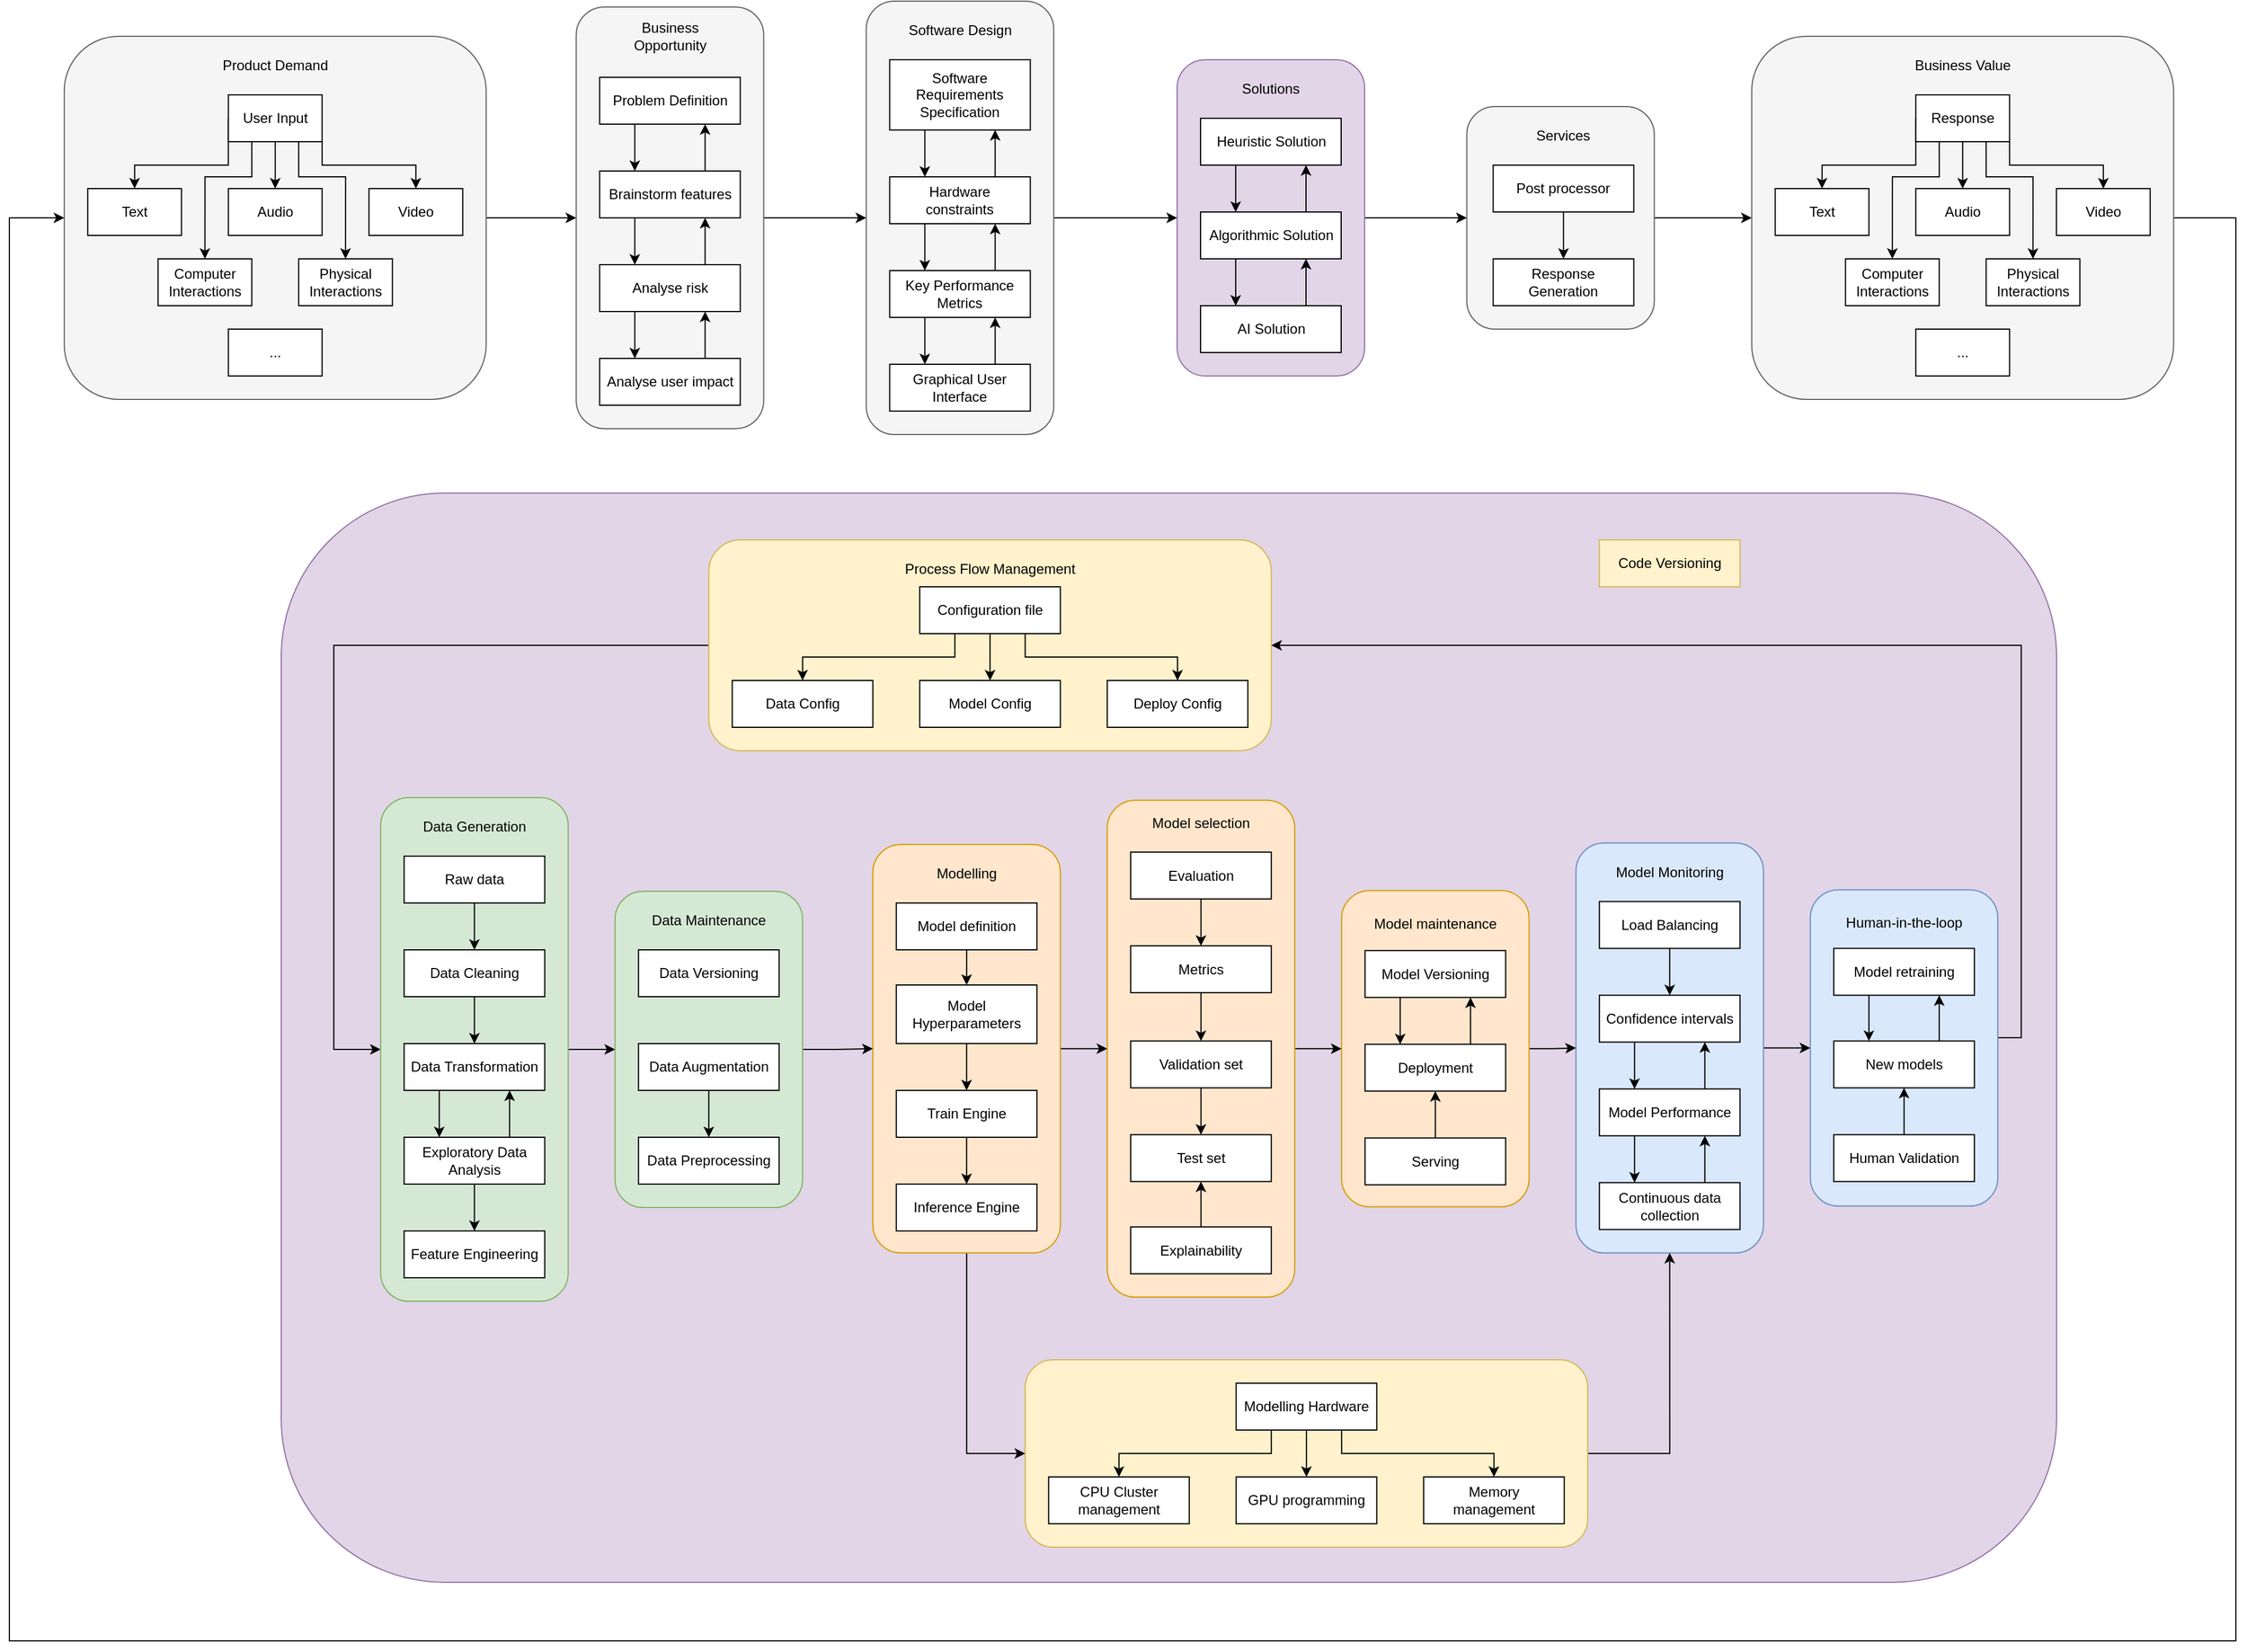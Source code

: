 <mxfile version="21.6.9" type="device">
  <diagram name="Page-1" id="y3u43kzO-Fb6fuKs01tN">
    <mxGraphModel dx="5170" dy="2550" grid="1" gridSize="10" guides="1" tooltips="1" connect="1" arrows="1" fold="1" page="1" pageScale="1" pageWidth="2339" pageHeight="3300" math="0" shadow="0">
      <root>
        <mxCell id="0" />
        <mxCell id="1" parent="0" />
        <mxCell id="YbW9ss1DQaH2BDNnPhTK-124" value="" style="rounded=1;whiteSpace=wrap;html=1;fillColor=#e1d5e7;strokeColor=#9673a6;" vertex="1" parent="1">
          <mxGeometry x="412" y="640" width="1515" height="930" as="geometry" />
        </mxCell>
        <mxCell id="YbW9ss1DQaH2BDNnPhTK-143" style="edgeStyle=orthogonalEdgeStyle;rounded=0;orthogonalLoop=1;jettySize=auto;html=1;" edge="1" parent="1" source="YbW9ss1DQaH2BDNnPhTK-119" target="YbW9ss1DQaH2BDNnPhTK-125">
          <mxGeometry relative="1" as="geometry" />
        </mxCell>
        <mxCell id="YbW9ss1DQaH2BDNnPhTK-119" value="" style="rounded=1;whiteSpace=wrap;html=1;fillColor=#f5f5f5;fontColor=#333333;strokeColor=#666666;" vertex="1" parent="1">
          <mxGeometry x="1423.72" y="310" width="160" height="190" as="geometry" />
        </mxCell>
        <mxCell id="YbW9ss1DQaH2BDNnPhTK-120" value="Services" style="text;html=1;strokeColor=none;fillColor=none;align=center;verticalAlign=middle;whiteSpace=wrap;rounded=0;" vertex="1" parent="1">
          <mxGeometry x="1447.47" y="320" width="117.5" height="30" as="geometry" />
        </mxCell>
        <mxCell id="YbW9ss1DQaH2BDNnPhTK-142" style="edgeStyle=orthogonalEdgeStyle;rounded=0;orthogonalLoop=1;jettySize=auto;html=1;" edge="1" parent="1" source="YbW9ss1DQaH2BDNnPhTK-111" target="YbW9ss1DQaH2BDNnPhTK-119">
          <mxGeometry relative="1" as="geometry" />
        </mxCell>
        <mxCell id="YbW9ss1DQaH2BDNnPhTK-111" value="" style="rounded=1;whiteSpace=wrap;html=1;fillColor=#e1d5e7;strokeColor=#9673a6;" vertex="1" parent="1">
          <mxGeometry x="1176.5" y="270" width="160" height="270" as="geometry" />
        </mxCell>
        <mxCell id="YbW9ss1DQaH2BDNnPhTK-141" style="edgeStyle=orthogonalEdgeStyle;rounded=0;orthogonalLoop=1;jettySize=auto;html=1;entryX=0;entryY=0.5;entryDx=0;entryDy=0;" edge="1" parent="1" source="YbW9ss1DQaH2BDNnPhTK-109" target="YbW9ss1DQaH2BDNnPhTK-111">
          <mxGeometry relative="1" as="geometry" />
        </mxCell>
        <mxCell id="YbW9ss1DQaH2BDNnPhTK-109" value="" style="rounded=1;whiteSpace=wrap;html=1;fillColor=#f5f5f5;fontColor=#333333;strokeColor=#666666;" vertex="1" parent="1">
          <mxGeometry x="911.22" y="220" width="160" height="370" as="geometry" />
        </mxCell>
        <mxCell id="YbW9ss1DQaH2BDNnPhTK-110" value="Software Design" style="text;html=1;strokeColor=none;fillColor=none;align=center;verticalAlign=middle;whiteSpace=wrap;rounded=0;" vertex="1" parent="1">
          <mxGeometry x="903.72" y="230" width="175" height="30" as="geometry" />
        </mxCell>
        <mxCell id="YbW9ss1DQaH2BDNnPhTK-140" style="edgeStyle=orthogonalEdgeStyle;rounded=0;orthogonalLoop=1;jettySize=auto;html=1;entryX=0;entryY=0.5;entryDx=0;entryDy=0;" edge="1" parent="1" source="YbW9ss1DQaH2BDNnPhTK-102" target="YbW9ss1DQaH2BDNnPhTK-109">
          <mxGeometry relative="1" as="geometry" />
        </mxCell>
        <mxCell id="YbW9ss1DQaH2BDNnPhTK-102" value="" style="rounded=1;whiteSpace=wrap;html=1;fillColor=#f5f5f5;fontColor=#333333;strokeColor=#666666;" vertex="1" parent="1">
          <mxGeometry x="663.72" y="225" width="160" height="360" as="geometry" />
        </mxCell>
        <mxCell id="YbW9ss1DQaH2BDNnPhTK-139" style="edgeStyle=orthogonalEdgeStyle;rounded=0;orthogonalLoop=1;jettySize=auto;html=1;entryX=0;entryY=0.5;entryDx=0;entryDy=0;" edge="1" parent="1" source="YbW9ss1DQaH2BDNnPhTK-98" target="YbW9ss1DQaH2BDNnPhTK-102">
          <mxGeometry relative="1" as="geometry" />
        </mxCell>
        <mxCell id="YbW9ss1DQaH2BDNnPhTK-98" value="" style="rounded=1;whiteSpace=wrap;html=1;fillColor=#f5f5f5;strokeColor=#666666;fontColor=#333333;" vertex="1" parent="1">
          <mxGeometry x="226.86" y="250" width="360" height="310" as="geometry" />
        </mxCell>
        <mxCell id="YbW9ss1DQaH2BDNnPhTK-68" style="edgeStyle=orthogonalEdgeStyle;rounded=0;orthogonalLoop=1;jettySize=auto;html=1;entryX=1;entryY=0.5;entryDx=0;entryDy=0;" edge="1" parent="1" source="YbW9ss1DQaH2BDNnPhTK-59" target="YbW9ss1DQaH2BDNnPhTK-45">
          <mxGeometry relative="1" as="geometry">
            <Array as="points">
              <mxPoint x="1896.86" y="1105" />
              <mxPoint x="1896.86" y="770" />
            </Array>
          </mxGeometry>
        </mxCell>
        <mxCell id="YbW9ss1DQaH2BDNnPhTK-59" value="" style="rounded=1;whiteSpace=wrap;html=1;fillColor=#dae8fc;strokeColor=#6c8ebf;" vertex="1" parent="1">
          <mxGeometry x="1716.86" y="978.75" width="160" height="270" as="geometry" />
        </mxCell>
        <mxCell id="YbW9ss1DQaH2BDNnPhTK-62" style="edgeStyle=orthogonalEdgeStyle;rounded=0;orthogonalLoop=1;jettySize=auto;html=1;" edge="1" parent="1" source="YbW9ss1DQaH2BDNnPhTK-54" target="YbW9ss1DQaH2BDNnPhTK-59">
          <mxGeometry relative="1" as="geometry" />
        </mxCell>
        <mxCell id="YbW9ss1DQaH2BDNnPhTK-54" value="" style="rounded=1;whiteSpace=wrap;html=1;fillColor=#dae8fc;strokeColor=#6c8ebf;" vertex="1" parent="1">
          <mxGeometry x="1516.86" y="938.75" width="160" height="350" as="geometry" />
        </mxCell>
        <mxCell id="YbW9ss1DQaH2BDNnPhTK-55" value="Model Monitoring" style="text;html=1;strokeColor=none;fillColor=none;align=center;verticalAlign=middle;whiteSpace=wrap;rounded=0;" vertex="1" parent="1">
          <mxGeometry x="1526.86" y="948.75" width="140" height="30" as="geometry" />
        </mxCell>
        <mxCell id="YbW9ss1DQaH2BDNnPhTK-86" style="edgeStyle=orthogonalEdgeStyle;rounded=0;orthogonalLoop=1;jettySize=auto;html=1;entryX=0.5;entryY=1;entryDx=0;entryDy=0;" edge="1" parent="1" source="YbW9ss1DQaH2BDNnPhTK-49" target="YbW9ss1DQaH2BDNnPhTK-54">
          <mxGeometry relative="1" as="geometry">
            <Array as="points">
              <mxPoint x="1596.86" y="1460" />
            </Array>
          </mxGeometry>
        </mxCell>
        <mxCell id="YbW9ss1DQaH2BDNnPhTK-49" value="" style="rounded=1;whiteSpace=wrap;html=1;fillColor=#fff2cc;strokeColor=#d6b656;" vertex="1" parent="1">
          <mxGeometry x="1046.86" y="1380" width="480" height="160" as="geometry" />
        </mxCell>
        <mxCell id="YbW9ss1DQaH2BDNnPhTK-69" style="edgeStyle=orthogonalEdgeStyle;rounded=0;orthogonalLoop=1;jettySize=auto;html=1;exitX=0;exitY=0.5;exitDx=0;exitDy=0;entryX=0;entryY=0.5;entryDx=0;entryDy=0;" edge="1" parent="1" source="YbW9ss1DQaH2BDNnPhTK-45" target="YbW9ss1DQaH2BDNnPhTK-21">
          <mxGeometry relative="1" as="geometry">
            <Array as="points">
              <mxPoint x="456.86" y="770" />
              <mxPoint x="456.86" y="1115" />
            </Array>
          </mxGeometry>
        </mxCell>
        <mxCell id="YbW9ss1DQaH2BDNnPhTK-45" value="" style="rounded=1;whiteSpace=wrap;html=1;fillColor=#fff2cc;strokeColor=#d6b656;" vertex="1" parent="1">
          <mxGeometry x="776.86" y="680" width="480" height="180" as="geometry" />
        </mxCell>
        <mxCell id="YbW9ss1DQaH2BDNnPhTK-58" style="edgeStyle=orthogonalEdgeStyle;rounded=0;orthogonalLoop=1;jettySize=auto;html=1;entryX=0;entryY=0.5;entryDx=0;entryDy=0;" edge="1" parent="1" source="YbW9ss1DQaH2BDNnPhTK-40" target="YbW9ss1DQaH2BDNnPhTK-54">
          <mxGeometry relative="1" as="geometry" />
        </mxCell>
        <mxCell id="YbW9ss1DQaH2BDNnPhTK-40" value="" style="rounded=1;whiteSpace=wrap;html=1;fillColor=#ffe6cc;strokeColor=#d79b00;" vertex="1" parent="1">
          <mxGeometry x="1316.86" y="979.37" width="160" height="270" as="geometry" />
        </mxCell>
        <mxCell id="YbW9ss1DQaH2BDNnPhTK-41" value="Model maintenance" style="text;html=1;strokeColor=none;fillColor=none;align=center;verticalAlign=middle;whiteSpace=wrap;rounded=0;" vertex="1" parent="1">
          <mxGeometry x="1326.86" y="992.5" width="140" height="30" as="geometry" />
        </mxCell>
        <mxCell id="YbW9ss1DQaH2BDNnPhTK-57" style="edgeStyle=orthogonalEdgeStyle;rounded=0;orthogonalLoop=1;jettySize=auto;html=1;entryX=0;entryY=0.5;entryDx=0;entryDy=0;" edge="1" parent="1" source="YbW9ss1DQaH2BDNnPhTK-35" target="YbW9ss1DQaH2BDNnPhTK-40">
          <mxGeometry relative="1" as="geometry" />
        </mxCell>
        <mxCell id="YbW9ss1DQaH2BDNnPhTK-35" value="" style="rounded=1;whiteSpace=wrap;html=1;fillColor=#ffe6cc;strokeColor=#d79b00;" vertex="1" parent="1">
          <mxGeometry x="1116.86" y="902.19" width="160" height="424.37" as="geometry" />
        </mxCell>
        <mxCell id="YbW9ss1DQaH2BDNnPhTK-53" style="edgeStyle=orthogonalEdgeStyle;rounded=0;orthogonalLoop=1;jettySize=auto;html=1;entryX=0;entryY=0.5;entryDx=0;entryDy=0;" edge="1" parent="1" source="YbW9ss1DQaH2BDNnPhTK-33" target="YbW9ss1DQaH2BDNnPhTK-35">
          <mxGeometry relative="1" as="geometry" />
        </mxCell>
        <mxCell id="YbW9ss1DQaH2BDNnPhTK-85" style="edgeStyle=orthogonalEdgeStyle;rounded=0;orthogonalLoop=1;jettySize=auto;html=1;entryX=0;entryY=0.5;entryDx=0;entryDy=0;" edge="1" parent="1" source="YbW9ss1DQaH2BDNnPhTK-33" target="YbW9ss1DQaH2BDNnPhTK-49">
          <mxGeometry relative="1" as="geometry" />
        </mxCell>
        <mxCell id="YbW9ss1DQaH2BDNnPhTK-33" value="" style="rounded=1;whiteSpace=wrap;html=1;fillColor=#ffe6cc;strokeColor=#d79b00;" vertex="1" parent="1">
          <mxGeometry x="916.86" y="940" width="160" height="348.75" as="geometry" />
        </mxCell>
        <mxCell id="YbW9ss1DQaH2BDNnPhTK-39" style="edgeStyle=orthogonalEdgeStyle;rounded=0;orthogonalLoop=1;jettySize=auto;html=1;" edge="1" parent="1" source="YbW9ss1DQaH2BDNnPhTK-22" target="YbW9ss1DQaH2BDNnPhTK-33">
          <mxGeometry relative="1" as="geometry" />
        </mxCell>
        <mxCell id="YbW9ss1DQaH2BDNnPhTK-22" value="" style="rounded=1;whiteSpace=wrap;html=1;fillColor=#d5e8d4;strokeColor=#82b366;" vertex="1" parent="1">
          <mxGeometry x="696.86" y="980" width="160" height="270" as="geometry" />
        </mxCell>
        <mxCell id="YbW9ss1DQaH2BDNnPhTK-25" style="edgeStyle=orthogonalEdgeStyle;rounded=0;orthogonalLoop=1;jettySize=auto;html=1;entryX=0;entryY=0.5;entryDx=0;entryDy=0;" edge="1" parent="1" source="YbW9ss1DQaH2BDNnPhTK-21" target="YbW9ss1DQaH2BDNnPhTK-22">
          <mxGeometry relative="1" as="geometry" />
        </mxCell>
        <mxCell id="YbW9ss1DQaH2BDNnPhTK-21" value="" style="rounded=1;whiteSpace=wrap;html=1;fillColor=#d5e8d4;strokeColor=#82b366;" vertex="1" parent="1">
          <mxGeometry x="496.86" y="900" width="160" height="430" as="geometry" />
        </mxCell>
        <mxCell id="YbW9ss1DQaH2BDNnPhTK-15" style="edgeStyle=orthogonalEdgeStyle;rounded=0;orthogonalLoop=1;jettySize=auto;html=1;entryX=0.5;entryY=0;entryDx=0;entryDy=0;" edge="1" parent="1" source="kaERhTLtpsJKJupnDDFS-1" target="kaERhTLtpsJKJupnDDFS-3">
          <mxGeometry relative="1" as="geometry" />
        </mxCell>
        <mxCell id="kaERhTLtpsJKJupnDDFS-1" value="Raw data" style="rounded=0;whiteSpace=wrap;html=1;" parent="1" vertex="1">
          <mxGeometry x="516.86" y="950" width="120" height="40" as="geometry" />
        </mxCell>
        <mxCell id="YbW9ss1DQaH2BDNnPhTK-18" style="edgeStyle=orthogonalEdgeStyle;rounded=0;orthogonalLoop=1;jettySize=auto;html=1;exitX=0.25;exitY=1;exitDx=0;exitDy=0;entryX=0.25;entryY=0;entryDx=0;entryDy=0;" edge="1" parent="1" source="kaERhTLtpsJKJupnDDFS-2" target="kaERhTLtpsJKJupnDDFS-5">
          <mxGeometry relative="1" as="geometry" />
        </mxCell>
        <mxCell id="kaERhTLtpsJKJupnDDFS-2" value="Data Transformation" style="rounded=0;whiteSpace=wrap;html=1;" parent="1" vertex="1">
          <mxGeometry x="516.86" y="1110" width="120" height="40" as="geometry" />
        </mxCell>
        <mxCell id="YbW9ss1DQaH2BDNnPhTK-16" style="edgeStyle=orthogonalEdgeStyle;rounded=0;orthogonalLoop=1;jettySize=auto;html=1;entryX=0.5;entryY=0;entryDx=0;entryDy=0;" edge="1" parent="1" source="kaERhTLtpsJKJupnDDFS-3" target="kaERhTLtpsJKJupnDDFS-2">
          <mxGeometry relative="1" as="geometry" />
        </mxCell>
        <mxCell id="kaERhTLtpsJKJupnDDFS-3" value="Data Cleaning" style="rounded=0;whiteSpace=wrap;html=1;" parent="1" vertex="1">
          <mxGeometry x="516.86" y="1030" width="120" height="40" as="geometry" />
        </mxCell>
        <mxCell id="kaERhTLtpsJKJupnDDFS-4" value="Feature Engineering" style="rounded=0;whiteSpace=wrap;html=1;" parent="1" vertex="1">
          <mxGeometry x="516.86" y="1270" width="120" height="40" as="geometry" />
        </mxCell>
        <mxCell id="YbW9ss1DQaH2BDNnPhTK-19" style="edgeStyle=orthogonalEdgeStyle;rounded=0;orthogonalLoop=1;jettySize=auto;html=1;exitX=0.75;exitY=0;exitDx=0;exitDy=0;entryX=0.75;entryY=1;entryDx=0;entryDy=0;" edge="1" parent="1" source="kaERhTLtpsJKJupnDDFS-5" target="kaERhTLtpsJKJupnDDFS-2">
          <mxGeometry relative="1" as="geometry" />
        </mxCell>
        <mxCell id="YbW9ss1DQaH2BDNnPhTK-20" style="edgeStyle=orthogonalEdgeStyle;rounded=0;orthogonalLoop=1;jettySize=auto;html=1;entryX=0.5;entryY=0;entryDx=0;entryDy=0;" edge="1" parent="1" source="kaERhTLtpsJKJupnDDFS-5" target="kaERhTLtpsJKJupnDDFS-4">
          <mxGeometry relative="1" as="geometry" />
        </mxCell>
        <mxCell id="kaERhTLtpsJKJupnDDFS-5" value="Exploratory Data Analysis" style="rounded=0;whiteSpace=wrap;html=1;" parent="1" vertex="1">
          <mxGeometry x="516.86" y="1190" width="120" height="40" as="geometry" />
        </mxCell>
        <mxCell id="YbW9ss1DQaH2BDNnPhTK-32" value="" style="edgeStyle=orthogonalEdgeStyle;rounded=0;orthogonalLoop=1;jettySize=auto;html=1;" edge="1" parent="1" source="kaERhTLtpsJKJupnDDFS-6" target="kaERhTLtpsJKJupnDDFS-7">
          <mxGeometry relative="1" as="geometry" />
        </mxCell>
        <mxCell id="kaERhTLtpsJKJupnDDFS-6" value="Data Augmentation" style="rounded=0;whiteSpace=wrap;html=1;" parent="1" vertex="1">
          <mxGeometry x="716.86" y="1110" width="120" height="40" as="geometry" />
        </mxCell>
        <mxCell id="kaERhTLtpsJKJupnDDFS-7" value="Data Preprocessing" style="rounded=0;whiteSpace=wrap;html=1;" parent="1" vertex="1">
          <mxGeometry x="716.86" y="1190" width="120" height="40" as="geometry" />
        </mxCell>
        <mxCell id="YbW9ss1DQaH2BDNnPhTK-38" style="edgeStyle=orthogonalEdgeStyle;rounded=0;orthogonalLoop=1;jettySize=auto;html=1;entryX=0.5;entryY=0;entryDx=0;entryDy=0;" edge="1" parent="1" source="kaERhTLtpsJKJupnDDFS-8" target="kaERhTLtpsJKJupnDDFS-9">
          <mxGeometry relative="1" as="geometry" />
        </mxCell>
        <mxCell id="kaERhTLtpsJKJupnDDFS-8" value="Model definition" style="rounded=0;whiteSpace=wrap;html=1;" parent="1" vertex="1">
          <mxGeometry x="936.86" y="990" width="120" height="40" as="geometry" />
        </mxCell>
        <mxCell id="YbW9ss1DQaH2BDNnPhTK-51" style="edgeStyle=orthogonalEdgeStyle;rounded=0;orthogonalLoop=1;jettySize=auto;html=1;entryX=0.5;entryY=0;entryDx=0;entryDy=0;" edge="1" parent="1" source="kaERhTLtpsJKJupnDDFS-9" target="kaERhTLtpsJKJupnDDFS-10">
          <mxGeometry relative="1" as="geometry" />
        </mxCell>
        <mxCell id="kaERhTLtpsJKJupnDDFS-9" value="Model Hyperparameters" style="rounded=0;whiteSpace=wrap;html=1;" parent="1" vertex="1">
          <mxGeometry x="936.86" y="1060" width="120" height="50" as="geometry" />
        </mxCell>
        <mxCell id="YbW9ss1DQaH2BDNnPhTK-52" style="edgeStyle=orthogonalEdgeStyle;rounded=0;orthogonalLoop=1;jettySize=auto;html=1;" edge="1" parent="1" source="kaERhTLtpsJKJupnDDFS-10" target="kaERhTLtpsJKJupnDDFS-11">
          <mxGeometry relative="1" as="geometry" />
        </mxCell>
        <mxCell id="kaERhTLtpsJKJupnDDFS-10" value="Train Engine" style="rounded=0;whiteSpace=wrap;html=1;" parent="1" vertex="1">
          <mxGeometry x="936.86" y="1150" width="120" height="40" as="geometry" />
        </mxCell>
        <mxCell id="kaERhTLtpsJKJupnDDFS-11" value="Inference Engine" style="rounded=0;whiteSpace=wrap;html=1;" parent="1" vertex="1">
          <mxGeometry x="936.86" y="1230" width="120" height="40" as="geometry" />
        </mxCell>
        <mxCell id="YbW9ss1DQaH2BDNnPhTK-82" style="edgeStyle=orthogonalEdgeStyle;rounded=0;orthogonalLoop=1;jettySize=auto;html=1;entryX=0.5;entryY=0;entryDx=0;entryDy=0;" edge="1" parent="1" source="kaERhTLtpsJKJupnDDFS-12" target="YbW9ss1DQaH2BDNnPhTK-81">
          <mxGeometry relative="1" as="geometry" />
        </mxCell>
        <mxCell id="kaERhTLtpsJKJupnDDFS-12" value="Evaluation" style="rounded=0;whiteSpace=wrap;html=1;" parent="1" vertex="1">
          <mxGeometry x="1136.86" y="946.56" width="120" height="40" as="geometry" />
        </mxCell>
        <mxCell id="YbW9ss1DQaH2BDNnPhTK-164" style="edgeStyle=orthogonalEdgeStyle;rounded=0;orthogonalLoop=1;jettySize=auto;html=1;entryX=0.5;entryY=0;entryDx=0;entryDy=0;" edge="1" parent="1" source="kaERhTLtpsJKJupnDDFS-13" target="kaERhTLtpsJKJupnDDFS-14">
          <mxGeometry relative="1" as="geometry" />
        </mxCell>
        <mxCell id="kaERhTLtpsJKJupnDDFS-13" value="Validation set" style="rounded=0;whiteSpace=wrap;html=1;" parent="1" vertex="1">
          <mxGeometry x="1136.86" y="1107.81" width="120" height="40" as="geometry" />
        </mxCell>
        <mxCell id="kaERhTLtpsJKJupnDDFS-14" value="Test set" style="rounded=0;whiteSpace=wrap;html=1;" parent="1" vertex="1">
          <mxGeometry x="1136.86" y="1187.81" width="120" height="40" as="geometry" />
        </mxCell>
        <mxCell id="YbW9ss1DQaH2BDNnPhTK-170" style="edgeStyle=orthogonalEdgeStyle;rounded=0;orthogonalLoop=1;jettySize=auto;html=1;exitX=0.75;exitY=0;exitDx=0;exitDy=0;entryX=0.75;entryY=1;entryDx=0;entryDy=0;" edge="1" parent="1" source="kaERhTLtpsJKJupnDDFS-15" target="YbW9ss1DQaH2BDNnPhTK-2">
          <mxGeometry relative="1" as="geometry" />
        </mxCell>
        <mxCell id="kaERhTLtpsJKJupnDDFS-15" value="Deployment" style="rounded=0;whiteSpace=wrap;html=1;" parent="1" vertex="1">
          <mxGeometry x="1336.86" y="1110.62" width="120" height="40" as="geometry" />
        </mxCell>
        <mxCell id="YbW9ss1DQaH2BDNnPhTK-167" style="edgeStyle=orthogonalEdgeStyle;rounded=0;orthogonalLoop=1;jettySize=auto;html=1;exitX=0.5;exitY=0;exitDx=0;exitDy=0;entryX=0.5;entryY=1;entryDx=0;entryDy=0;" edge="1" parent="1" source="kaERhTLtpsJKJupnDDFS-16" target="kaERhTLtpsJKJupnDDFS-15">
          <mxGeometry relative="1" as="geometry" />
        </mxCell>
        <mxCell id="kaERhTLtpsJKJupnDDFS-16" value="Serving" style="rounded=0;whiteSpace=wrap;html=1;" parent="1" vertex="1">
          <mxGeometry x="1336.86" y="1190.62" width="120" height="40" as="geometry" />
        </mxCell>
        <mxCell id="YbW9ss1DQaH2BDNnPhTK-171" style="edgeStyle=orthogonalEdgeStyle;rounded=0;orthogonalLoop=1;jettySize=auto;html=1;exitX=0.5;exitY=1;exitDx=0;exitDy=0;entryX=0.5;entryY=0;entryDx=0;entryDy=0;" edge="1" parent="1" source="kaERhTLtpsJKJupnDDFS-17" target="kaERhTLtpsJKJupnDDFS-18">
          <mxGeometry relative="1" as="geometry" />
        </mxCell>
        <mxCell id="kaERhTLtpsJKJupnDDFS-17" value="Load Balancing" style="rounded=0;whiteSpace=wrap;html=1;" parent="1" vertex="1">
          <mxGeometry x="1536.86" y="988.75" width="120" height="40" as="geometry" />
        </mxCell>
        <mxCell id="YbW9ss1DQaH2BDNnPhTK-173" style="edgeStyle=orthogonalEdgeStyle;rounded=0;orthogonalLoop=1;jettySize=auto;html=1;exitX=0.25;exitY=1;exitDx=0;exitDy=0;entryX=0.25;entryY=0;entryDx=0;entryDy=0;" edge="1" parent="1" source="kaERhTLtpsJKJupnDDFS-18" target="kaERhTLtpsJKJupnDDFS-19">
          <mxGeometry relative="1" as="geometry" />
        </mxCell>
        <mxCell id="kaERhTLtpsJKJupnDDFS-18" value="Confidence intervals" style="rounded=0;whiteSpace=wrap;html=1;" parent="1" vertex="1">
          <mxGeometry x="1536.86" y="1068.75" width="120" height="40" as="geometry" />
        </mxCell>
        <mxCell id="YbW9ss1DQaH2BDNnPhTK-174" style="edgeStyle=orthogonalEdgeStyle;rounded=0;orthogonalLoop=1;jettySize=auto;html=1;exitX=0.75;exitY=0;exitDx=0;exitDy=0;entryX=0.75;entryY=1;entryDx=0;entryDy=0;" edge="1" parent="1" source="kaERhTLtpsJKJupnDDFS-19" target="kaERhTLtpsJKJupnDDFS-18">
          <mxGeometry relative="1" as="geometry" />
        </mxCell>
        <mxCell id="YbW9ss1DQaH2BDNnPhTK-176" style="edgeStyle=orthogonalEdgeStyle;rounded=0;orthogonalLoop=1;jettySize=auto;html=1;exitX=0.25;exitY=1;exitDx=0;exitDy=0;entryX=0.25;entryY=0;entryDx=0;entryDy=0;" edge="1" parent="1" source="kaERhTLtpsJKJupnDDFS-19" target="YbW9ss1DQaH2BDNnPhTK-7">
          <mxGeometry relative="1" as="geometry" />
        </mxCell>
        <mxCell id="kaERhTLtpsJKJupnDDFS-19" value="Model Performance" style="rounded=0;whiteSpace=wrap;html=1;" parent="1" vertex="1">
          <mxGeometry x="1536.86" y="1148.75" width="120" height="40" as="geometry" />
        </mxCell>
        <mxCell id="YbW9ss1DQaH2BDNnPhTK-42" style="edgeStyle=orthogonalEdgeStyle;rounded=0;orthogonalLoop=1;jettySize=auto;html=1;entryX=0.5;entryY=0;entryDx=0;entryDy=0;" edge="1" parent="1" source="kaERhTLtpsJKJupnDDFS-20" target="YbW9ss1DQaH2BDNnPhTK-3">
          <mxGeometry relative="1" as="geometry">
            <Array as="points">
              <mxPoint x="986.86" y="780" />
              <mxPoint x="856.86" y="780" />
            </Array>
          </mxGeometry>
        </mxCell>
        <mxCell id="YbW9ss1DQaH2BDNnPhTK-43" style="edgeStyle=orthogonalEdgeStyle;rounded=0;orthogonalLoop=1;jettySize=auto;html=1;entryX=0.5;entryY=0;entryDx=0;entryDy=0;" edge="1" parent="1" source="kaERhTLtpsJKJupnDDFS-20" target="YbW9ss1DQaH2BDNnPhTK-4">
          <mxGeometry relative="1" as="geometry" />
        </mxCell>
        <mxCell id="YbW9ss1DQaH2BDNnPhTK-44" style="edgeStyle=orthogonalEdgeStyle;rounded=0;orthogonalLoop=1;jettySize=auto;html=1;" edge="1" parent="1" source="kaERhTLtpsJKJupnDDFS-20" target="YbW9ss1DQaH2BDNnPhTK-5">
          <mxGeometry relative="1" as="geometry">
            <Array as="points">
              <mxPoint x="1046.86" y="780" />
              <mxPoint x="1176.86" y="780" />
            </Array>
          </mxGeometry>
        </mxCell>
        <mxCell id="kaERhTLtpsJKJupnDDFS-20" value="Configuration file" style="rounded=0;whiteSpace=wrap;html=1;" parent="1" vertex="1">
          <mxGeometry x="956.86" y="720" width="120" height="40" as="geometry" />
        </mxCell>
        <mxCell id="YbW9ss1DQaH2BDNnPhTK-1" value="Data Versioning" style="rounded=0;whiteSpace=wrap;html=1;" vertex="1" parent="1">
          <mxGeometry x="716.86" y="1030" width="120" height="40" as="geometry" />
        </mxCell>
        <mxCell id="YbW9ss1DQaH2BDNnPhTK-169" style="edgeStyle=orthogonalEdgeStyle;rounded=0;orthogonalLoop=1;jettySize=auto;html=1;exitX=0.25;exitY=1;exitDx=0;exitDy=0;entryX=0.25;entryY=0;entryDx=0;entryDy=0;" edge="1" parent="1" source="YbW9ss1DQaH2BDNnPhTK-2" target="kaERhTLtpsJKJupnDDFS-15">
          <mxGeometry relative="1" as="geometry" />
        </mxCell>
        <mxCell id="YbW9ss1DQaH2BDNnPhTK-2" value="Model Versioning" style="rounded=0;whiteSpace=wrap;html=1;" vertex="1" parent="1">
          <mxGeometry x="1336.86" y="1030.62" width="120" height="40" as="geometry" />
        </mxCell>
        <mxCell id="YbW9ss1DQaH2BDNnPhTK-3" value="Data Config" style="rounded=0;whiteSpace=wrap;html=1;" vertex="1" parent="1">
          <mxGeometry x="796.86" y="800" width="120" height="40" as="geometry" />
        </mxCell>
        <mxCell id="YbW9ss1DQaH2BDNnPhTK-4" value="Model Config" style="rounded=0;whiteSpace=wrap;html=1;" vertex="1" parent="1">
          <mxGeometry x="956.86" y="800" width="120" height="40" as="geometry" />
        </mxCell>
        <mxCell id="YbW9ss1DQaH2BDNnPhTK-5" value="Deploy Config" style="rounded=0;whiteSpace=wrap;html=1;" vertex="1" parent="1">
          <mxGeometry x="1116.86" y="800" width="120" height="40" as="geometry" />
        </mxCell>
        <mxCell id="YbW9ss1DQaH2BDNnPhTK-6" value="Code Versioning" style="rounded=0;whiteSpace=wrap;html=1;fillColor=#fff2cc;strokeColor=#d6b656;" vertex="1" parent="1">
          <mxGeometry x="1536.86" y="680" width="120" height="40" as="geometry" />
        </mxCell>
        <mxCell id="YbW9ss1DQaH2BDNnPhTK-177" style="edgeStyle=orthogonalEdgeStyle;rounded=0;orthogonalLoop=1;jettySize=auto;html=1;exitX=0.75;exitY=0;exitDx=0;exitDy=0;entryX=0.75;entryY=1;entryDx=0;entryDy=0;" edge="1" parent="1" source="YbW9ss1DQaH2BDNnPhTK-7" target="kaERhTLtpsJKJupnDDFS-19">
          <mxGeometry relative="1" as="geometry" />
        </mxCell>
        <mxCell id="YbW9ss1DQaH2BDNnPhTK-7" value="Continuous data collection" style="rounded=0;whiteSpace=wrap;html=1;" vertex="1" parent="1">
          <mxGeometry x="1536.86" y="1228.75" width="120" height="40" as="geometry" />
        </mxCell>
        <mxCell id="YbW9ss1DQaH2BDNnPhTK-162" style="edgeStyle=orthogonalEdgeStyle;rounded=0;orthogonalLoop=1;jettySize=auto;html=1;entryX=0.5;entryY=1;entryDx=0;entryDy=0;" edge="1" parent="1" source="YbW9ss1DQaH2BDNnPhTK-8" target="YbW9ss1DQaH2BDNnPhTK-60">
          <mxGeometry relative="1" as="geometry" />
        </mxCell>
        <mxCell id="YbW9ss1DQaH2BDNnPhTK-8" value="Human Validation" style="rounded=0;whiteSpace=wrap;html=1;" vertex="1" parent="1">
          <mxGeometry x="1736.86" y="1187.81" width="120" height="40" as="geometry" />
        </mxCell>
        <mxCell id="YbW9ss1DQaH2BDNnPhTK-160" style="edgeStyle=orthogonalEdgeStyle;rounded=0;orthogonalLoop=1;jettySize=auto;html=1;exitX=0.25;exitY=1;exitDx=0;exitDy=0;entryX=0.25;entryY=0;entryDx=0;entryDy=0;" edge="1" parent="1" source="YbW9ss1DQaH2BDNnPhTK-9" target="YbW9ss1DQaH2BDNnPhTK-60">
          <mxGeometry relative="1" as="geometry" />
        </mxCell>
        <mxCell id="YbW9ss1DQaH2BDNnPhTK-9" value="Model retraining" style="rounded=0;whiteSpace=wrap;html=1;" vertex="1" parent="1">
          <mxGeometry x="1736.86" y="1028.75" width="120" height="40" as="geometry" />
        </mxCell>
        <mxCell id="YbW9ss1DQaH2BDNnPhTK-165" style="edgeStyle=orthogonalEdgeStyle;rounded=0;orthogonalLoop=1;jettySize=auto;html=1;exitX=0.5;exitY=0;exitDx=0;exitDy=0;entryX=0.5;entryY=1;entryDx=0;entryDy=0;" edge="1" parent="1" source="YbW9ss1DQaH2BDNnPhTK-10" target="kaERhTLtpsJKJupnDDFS-14">
          <mxGeometry relative="1" as="geometry" />
        </mxCell>
        <mxCell id="YbW9ss1DQaH2BDNnPhTK-10" value="Explainability" style="rounded=0;whiteSpace=wrap;html=1;" vertex="1" parent="1">
          <mxGeometry x="1136.86" y="1266.56" width="120" height="40" as="geometry" />
        </mxCell>
        <mxCell id="YbW9ss1DQaH2BDNnPhTK-46" style="edgeStyle=orthogonalEdgeStyle;rounded=0;orthogonalLoop=1;jettySize=auto;html=1;exitX=0.25;exitY=1;exitDx=0;exitDy=0;entryX=0.5;entryY=0;entryDx=0;entryDy=0;" edge="1" parent="1" source="YbW9ss1DQaH2BDNnPhTK-11" target="YbW9ss1DQaH2BDNnPhTK-12">
          <mxGeometry relative="1" as="geometry" />
        </mxCell>
        <mxCell id="YbW9ss1DQaH2BDNnPhTK-47" style="edgeStyle=orthogonalEdgeStyle;rounded=0;orthogonalLoop=1;jettySize=auto;html=1;entryX=0.5;entryY=0;entryDx=0;entryDy=0;" edge="1" parent="1" source="YbW9ss1DQaH2BDNnPhTK-11" target="YbW9ss1DQaH2BDNnPhTK-13">
          <mxGeometry relative="1" as="geometry" />
        </mxCell>
        <mxCell id="YbW9ss1DQaH2BDNnPhTK-48" style="edgeStyle=orthogonalEdgeStyle;rounded=0;orthogonalLoop=1;jettySize=auto;html=1;exitX=0.75;exitY=1;exitDx=0;exitDy=0;entryX=0.5;entryY=0;entryDx=0;entryDy=0;" edge="1" parent="1" source="YbW9ss1DQaH2BDNnPhTK-11" target="YbW9ss1DQaH2BDNnPhTK-14">
          <mxGeometry relative="1" as="geometry" />
        </mxCell>
        <mxCell id="YbW9ss1DQaH2BDNnPhTK-11" value="Modelling Hardware" style="rounded=0;whiteSpace=wrap;html=1;" vertex="1" parent="1">
          <mxGeometry x="1226.86" y="1400" width="120" height="40" as="geometry" />
        </mxCell>
        <mxCell id="YbW9ss1DQaH2BDNnPhTK-12" value="CPU Cluster management" style="rounded=0;whiteSpace=wrap;html=1;" vertex="1" parent="1">
          <mxGeometry x="1066.86" y="1480" width="120" height="40" as="geometry" />
        </mxCell>
        <mxCell id="YbW9ss1DQaH2BDNnPhTK-13" value="GPU programming" style="rounded=0;whiteSpace=wrap;html=1;" vertex="1" parent="1">
          <mxGeometry x="1226.86" y="1480" width="120" height="40" as="geometry" />
        </mxCell>
        <mxCell id="YbW9ss1DQaH2BDNnPhTK-14" value="Memory &lt;br&gt;management" style="rounded=0;whiteSpace=wrap;html=1;" vertex="1" parent="1">
          <mxGeometry x="1386.86" y="1480" width="120" height="40" as="geometry" />
        </mxCell>
        <mxCell id="YbW9ss1DQaH2BDNnPhTK-23" value="Data Generation" style="text;html=1;strokeColor=none;fillColor=none;align=center;verticalAlign=middle;whiteSpace=wrap;rounded=0;" vertex="1" parent="1">
          <mxGeometry x="526.86" y="910" width="100" height="30" as="geometry" />
        </mxCell>
        <mxCell id="YbW9ss1DQaH2BDNnPhTK-24" value="Data Maintenance" style="text;html=1;strokeColor=none;fillColor=none;align=center;verticalAlign=middle;whiteSpace=wrap;rounded=0;" vertex="1" parent="1">
          <mxGeometry x="726.86" y="990" width="100" height="30" as="geometry" />
        </mxCell>
        <mxCell id="YbW9ss1DQaH2BDNnPhTK-34" value="Modelling" style="text;html=1;strokeColor=none;fillColor=none;align=center;verticalAlign=middle;whiteSpace=wrap;rounded=0;" vertex="1" parent="1">
          <mxGeometry x="946.86" y="950" width="100" height="30" as="geometry" />
        </mxCell>
        <mxCell id="YbW9ss1DQaH2BDNnPhTK-36" value="Model selection" style="text;html=1;strokeColor=none;fillColor=none;align=center;verticalAlign=middle;whiteSpace=wrap;rounded=0;" vertex="1" parent="1">
          <mxGeometry x="1126.86" y="906.56" width="140" height="30" as="geometry" />
        </mxCell>
        <mxCell id="YbW9ss1DQaH2BDNnPhTK-161" style="edgeStyle=orthogonalEdgeStyle;rounded=0;orthogonalLoop=1;jettySize=auto;html=1;exitX=0.75;exitY=0;exitDx=0;exitDy=0;entryX=0.75;entryY=1;entryDx=0;entryDy=0;" edge="1" parent="1" source="YbW9ss1DQaH2BDNnPhTK-60" target="YbW9ss1DQaH2BDNnPhTK-9">
          <mxGeometry relative="1" as="geometry" />
        </mxCell>
        <mxCell id="YbW9ss1DQaH2BDNnPhTK-60" value="New models" style="rounded=0;whiteSpace=wrap;html=1;" vertex="1" parent="1">
          <mxGeometry x="1736.86" y="1107.81" width="120" height="40" as="geometry" />
        </mxCell>
        <mxCell id="YbW9ss1DQaH2BDNnPhTK-61" value="Human-in-the-loop" style="text;html=1;strokeColor=none;fillColor=none;align=center;verticalAlign=middle;whiteSpace=wrap;rounded=0;" vertex="1" parent="1">
          <mxGeometry x="1726.86" y="991.88" width="140" height="30" as="geometry" />
        </mxCell>
        <mxCell id="YbW9ss1DQaH2BDNnPhTK-66" value="Process Flow Management" style="text;html=1;strokeColor=none;fillColor=none;align=center;verticalAlign=middle;whiteSpace=wrap;rounded=0;" vertex="1" parent="1">
          <mxGeometry x="901.86" y="690" width="230" height="30" as="geometry" />
        </mxCell>
        <mxCell id="YbW9ss1DQaH2BDNnPhTK-152" style="edgeStyle=orthogonalEdgeStyle;rounded=0;orthogonalLoop=1;jettySize=auto;html=1;exitX=0.25;exitY=1;exitDx=0;exitDy=0;entryX=0.25;entryY=0;entryDx=0;entryDy=0;" edge="1" parent="1" source="YbW9ss1DQaH2BDNnPhTK-70" target="YbW9ss1DQaH2BDNnPhTK-99">
          <mxGeometry relative="1" as="geometry" />
        </mxCell>
        <mxCell id="YbW9ss1DQaH2BDNnPhTK-70" value="Problem Definition" style="rounded=0;whiteSpace=wrap;html=1;" vertex="1" parent="1">
          <mxGeometry x="683.72" y="285" width="120" height="40" as="geometry" />
        </mxCell>
        <mxCell id="YbW9ss1DQaH2BDNnPhTK-114" style="edgeStyle=orthogonalEdgeStyle;rounded=0;orthogonalLoop=1;jettySize=auto;html=1;exitX=0.25;exitY=1;exitDx=0;exitDy=0;entryX=0.25;entryY=0;entryDx=0;entryDy=0;" edge="1" parent="1" source="YbW9ss1DQaH2BDNnPhTK-72" target="YbW9ss1DQaH2BDNnPhTK-74">
          <mxGeometry relative="1" as="geometry" />
        </mxCell>
        <mxCell id="YbW9ss1DQaH2BDNnPhTK-72" value="Heuristic Solution" style="rounded=0;whiteSpace=wrap;html=1;" vertex="1" parent="1">
          <mxGeometry x="1196.5" y="320" width="120" height="40" as="geometry" />
        </mxCell>
        <mxCell id="YbW9ss1DQaH2BDNnPhTK-146" style="edgeStyle=orthogonalEdgeStyle;rounded=0;orthogonalLoop=1;jettySize=auto;html=1;exitX=0.25;exitY=1;exitDx=0;exitDy=0;entryX=0.25;entryY=0;entryDx=0;entryDy=0;" edge="1" parent="1" source="YbW9ss1DQaH2BDNnPhTK-73" target="YbW9ss1DQaH2BDNnPhTK-105">
          <mxGeometry relative="1" as="geometry" />
        </mxCell>
        <mxCell id="YbW9ss1DQaH2BDNnPhTK-73" value="Software Requirements&lt;br&gt;Specification" style="rounded=0;whiteSpace=wrap;html=1;" vertex="1" parent="1">
          <mxGeometry x="931.22" y="270" width="120" height="60" as="geometry" />
        </mxCell>
        <mxCell id="YbW9ss1DQaH2BDNnPhTK-116" style="edgeStyle=orthogonalEdgeStyle;rounded=0;orthogonalLoop=1;jettySize=auto;html=1;exitX=0.25;exitY=1;exitDx=0;exitDy=0;entryX=0.25;entryY=0;entryDx=0;entryDy=0;" edge="1" parent="1" source="YbW9ss1DQaH2BDNnPhTK-74" target="YbW9ss1DQaH2BDNnPhTK-78">
          <mxGeometry relative="1" as="geometry" />
        </mxCell>
        <mxCell id="YbW9ss1DQaH2BDNnPhTK-118" style="edgeStyle=orthogonalEdgeStyle;rounded=0;orthogonalLoop=1;jettySize=auto;html=1;exitX=0.75;exitY=0;exitDx=0;exitDy=0;entryX=0.75;entryY=1;entryDx=0;entryDy=0;" edge="1" parent="1" source="YbW9ss1DQaH2BDNnPhTK-74" target="YbW9ss1DQaH2BDNnPhTK-72">
          <mxGeometry relative="1" as="geometry" />
        </mxCell>
        <mxCell id="YbW9ss1DQaH2BDNnPhTK-74" value="Algorithmic Solution" style="rounded=0;whiteSpace=wrap;html=1;" vertex="1" parent="1">
          <mxGeometry x="1196.5" y="400" width="120" height="40" as="geometry" />
        </mxCell>
        <mxCell id="YbW9ss1DQaH2BDNnPhTK-93" style="edgeStyle=orthogonalEdgeStyle;rounded=0;orthogonalLoop=1;jettySize=auto;html=1;entryX=0.5;entryY=0;entryDx=0;entryDy=0;" edge="1" parent="1" source="YbW9ss1DQaH2BDNnPhTK-76" target="YbW9ss1DQaH2BDNnPhTK-87">
          <mxGeometry relative="1" as="geometry">
            <Array as="points">
              <mxPoint x="366.86" y="360" />
              <mxPoint x="286.86" y="360" />
            </Array>
          </mxGeometry>
        </mxCell>
        <mxCell id="YbW9ss1DQaH2BDNnPhTK-94" style="edgeStyle=orthogonalEdgeStyle;rounded=0;orthogonalLoop=1;jettySize=auto;html=1;" edge="1" parent="1" source="YbW9ss1DQaH2BDNnPhTK-76" target="YbW9ss1DQaH2BDNnPhTK-88">
          <mxGeometry relative="1" as="geometry" />
        </mxCell>
        <mxCell id="YbW9ss1DQaH2BDNnPhTK-95" style="edgeStyle=orthogonalEdgeStyle;rounded=0;orthogonalLoop=1;jettySize=auto;html=1;exitX=0.25;exitY=1;exitDx=0;exitDy=0;entryX=0.5;entryY=0;entryDx=0;entryDy=0;" edge="1" parent="1" source="YbW9ss1DQaH2BDNnPhTK-76" target="YbW9ss1DQaH2BDNnPhTK-90">
          <mxGeometry relative="1" as="geometry">
            <Array as="points">
              <mxPoint x="386.86" y="370" />
              <mxPoint x="346.86" y="370" />
            </Array>
          </mxGeometry>
        </mxCell>
        <mxCell id="YbW9ss1DQaH2BDNnPhTK-96" style="edgeStyle=orthogonalEdgeStyle;rounded=0;orthogonalLoop=1;jettySize=auto;html=1;exitX=1;exitY=1;exitDx=0;exitDy=0;" edge="1" parent="1" source="YbW9ss1DQaH2BDNnPhTK-76" target="YbW9ss1DQaH2BDNnPhTK-89">
          <mxGeometry relative="1" as="geometry" />
        </mxCell>
        <mxCell id="YbW9ss1DQaH2BDNnPhTK-97" style="edgeStyle=orthogonalEdgeStyle;rounded=0;orthogonalLoop=1;jettySize=auto;html=1;exitX=0.75;exitY=1;exitDx=0;exitDy=0;entryX=0.5;entryY=0;entryDx=0;entryDy=0;" edge="1" parent="1" source="YbW9ss1DQaH2BDNnPhTK-76" target="YbW9ss1DQaH2BDNnPhTK-91">
          <mxGeometry relative="1" as="geometry">
            <Array as="points">
              <mxPoint x="426.86" y="370" />
              <mxPoint x="466.86" y="370" />
            </Array>
          </mxGeometry>
        </mxCell>
        <mxCell id="YbW9ss1DQaH2BDNnPhTK-76" value="User Input" style="rounded=0;whiteSpace=wrap;html=1;" vertex="1" parent="1">
          <mxGeometry x="366.86" y="300" width="80" height="40" as="geometry" />
        </mxCell>
        <mxCell id="YbW9ss1DQaH2BDNnPhTK-117" style="edgeStyle=orthogonalEdgeStyle;rounded=0;orthogonalLoop=1;jettySize=auto;html=1;exitX=0.75;exitY=0;exitDx=0;exitDy=0;entryX=0.75;entryY=1;entryDx=0;entryDy=0;" edge="1" parent="1" source="YbW9ss1DQaH2BDNnPhTK-78" target="YbW9ss1DQaH2BDNnPhTK-74">
          <mxGeometry relative="1" as="geometry" />
        </mxCell>
        <mxCell id="YbW9ss1DQaH2BDNnPhTK-78" value="AI Solution" style="rounded=0;whiteSpace=wrap;html=1;" vertex="1" parent="1">
          <mxGeometry x="1196.5" y="480" width="120" height="40" as="geometry" />
        </mxCell>
        <mxCell id="YbW9ss1DQaH2BDNnPhTK-158" style="edgeStyle=orthogonalEdgeStyle;rounded=0;orthogonalLoop=1;jettySize=auto;html=1;entryX=0.5;entryY=0;entryDx=0;entryDy=0;" edge="1" parent="1" source="YbW9ss1DQaH2BDNnPhTK-79" target="YbW9ss1DQaH2BDNnPhTK-80">
          <mxGeometry relative="1" as="geometry" />
        </mxCell>
        <mxCell id="YbW9ss1DQaH2BDNnPhTK-79" value="Post processor" style="rounded=0;whiteSpace=wrap;html=1;" vertex="1" parent="1">
          <mxGeometry x="1446.22" y="360" width="120" height="40" as="geometry" />
        </mxCell>
        <mxCell id="YbW9ss1DQaH2BDNnPhTK-80" value="Response &lt;br&gt;Generation" style="rounded=0;whiteSpace=wrap;html=1;" vertex="1" parent="1">
          <mxGeometry x="1446.22" y="440" width="120" height="40" as="geometry" />
        </mxCell>
        <mxCell id="YbW9ss1DQaH2BDNnPhTK-163" style="edgeStyle=orthogonalEdgeStyle;rounded=0;orthogonalLoop=1;jettySize=auto;html=1;entryX=0.5;entryY=0;entryDx=0;entryDy=0;" edge="1" parent="1" source="YbW9ss1DQaH2BDNnPhTK-81" target="kaERhTLtpsJKJupnDDFS-13">
          <mxGeometry relative="1" as="geometry" />
        </mxCell>
        <mxCell id="YbW9ss1DQaH2BDNnPhTK-81" value="Metrics" style="rounded=0;whiteSpace=wrap;html=1;" vertex="1" parent="1">
          <mxGeometry x="1136.86" y="1026.56" width="120" height="40" as="geometry" />
        </mxCell>
        <mxCell id="YbW9ss1DQaH2BDNnPhTK-87" value="Text" style="rounded=0;whiteSpace=wrap;html=1;" vertex="1" parent="1">
          <mxGeometry x="246.86" y="380" width="80" height="40" as="geometry" />
        </mxCell>
        <mxCell id="YbW9ss1DQaH2BDNnPhTK-88" value="Audio" style="rounded=0;whiteSpace=wrap;html=1;" vertex="1" parent="1">
          <mxGeometry x="366.86" y="380" width="80" height="40" as="geometry" />
        </mxCell>
        <mxCell id="YbW9ss1DQaH2BDNnPhTK-89" value="Video" style="rounded=0;whiteSpace=wrap;html=1;" vertex="1" parent="1">
          <mxGeometry x="486.86" y="380" width="80" height="40" as="geometry" />
        </mxCell>
        <mxCell id="YbW9ss1DQaH2BDNnPhTK-90" value="Computer Interactions" style="rounded=0;whiteSpace=wrap;html=1;" vertex="1" parent="1">
          <mxGeometry x="306.86" y="440" width="80" height="40" as="geometry" />
        </mxCell>
        <mxCell id="YbW9ss1DQaH2BDNnPhTK-91" value="Physical Interactions" style="rounded=0;whiteSpace=wrap;html=1;" vertex="1" parent="1">
          <mxGeometry x="426.86" y="440" width="80" height="40" as="geometry" />
        </mxCell>
        <mxCell id="YbW9ss1DQaH2BDNnPhTK-92" value="..." style="rounded=0;whiteSpace=wrap;html=1;" vertex="1" parent="1">
          <mxGeometry x="366.86" y="500" width="80" height="40" as="geometry" />
        </mxCell>
        <mxCell id="YbW9ss1DQaH2BDNnPhTK-153" style="edgeStyle=orthogonalEdgeStyle;rounded=0;orthogonalLoop=1;jettySize=auto;html=1;exitX=0.25;exitY=1;exitDx=0;exitDy=0;entryX=0.25;entryY=0;entryDx=0;entryDy=0;" edge="1" parent="1" source="YbW9ss1DQaH2BDNnPhTK-99" target="YbW9ss1DQaH2BDNnPhTK-100">
          <mxGeometry relative="1" as="geometry" />
        </mxCell>
        <mxCell id="YbW9ss1DQaH2BDNnPhTK-157" style="edgeStyle=orthogonalEdgeStyle;rounded=0;orthogonalLoop=1;jettySize=auto;html=1;exitX=0.75;exitY=0;exitDx=0;exitDy=0;entryX=0.75;entryY=1;entryDx=0;entryDy=0;" edge="1" parent="1" source="YbW9ss1DQaH2BDNnPhTK-99" target="YbW9ss1DQaH2BDNnPhTK-70">
          <mxGeometry relative="1" as="geometry" />
        </mxCell>
        <mxCell id="YbW9ss1DQaH2BDNnPhTK-99" value="Brainstorm features" style="rounded=0;whiteSpace=wrap;html=1;" vertex="1" parent="1">
          <mxGeometry x="683.72" y="365" width="120" height="40" as="geometry" />
        </mxCell>
        <mxCell id="YbW9ss1DQaH2BDNnPhTK-154" style="edgeStyle=orthogonalEdgeStyle;rounded=0;orthogonalLoop=1;jettySize=auto;html=1;exitX=0.25;exitY=1;exitDx=0;exitDy=0;entryX=0.25;entryY=0;entryDx=0;entryDy=0;" edge="1" parent="1" source="YbW9ss1DQaH2BDNnPhTK-100" target="YbW9ss1DQaH2BDNnPhTK-101">
          <mxGeometry relative="1" as="geometry" />
        </mxCell>
        <mxCell id="YbW9ss1DQaH2BDNnPhTK-156" style="edgeStyle=orthogonalEdgeStyle;rounded=0;orthogonalLoop=1;jettySize=auto;html=1;exitX=0.75;exitY=0;exitDx=0;exitDy=0;entryX=0.75;entryY=1;entryDx=0;entryDy=0;" edge="1" parent="1" source="YbW9ss1DQaH2BDNnPhTK-100" target="YbW9ss1DQaH2BDNnPhTK-99">
          <mxGeometry relative="1" as="geometry" />
        </mxCell>
        <mxCell id="YbW9ss1DQaH2BDNnPhTK-100" value="Analyse risk" style="rounded=0;whiteSpace=wrap;html=1;" vertex="1" parent="1">
          <mxGeometry x="683.72" y="445" width="120" height="40" as="geometry" />
        </mxCell>
        <mxCell id="YbW9ss1DQaH2BDNnPhTK-155" style="edgeStyle=orthogonalEdgeStyle;rounded=0;orthogonalLoop=1;jettySize=auto;html=1;exitX=0.75;exitY=0;exitDx=0;exitDy=0;entryX=0.75;entryY=1;entryDx=0;entryDy=0;" edge="1" parent="1" source="YbW9ss1DQaH2BDNnPhTK-101" target="YbW9ss1DQaH2BDNnPhTK-100">
          <mxGeometry relative="1" as="geometry" />
        </mxCell>
        <mxCell id="YbW9ss1DQaH2BDNnPhTK-101" value="Analyse user impact" style="rounded=0;whiteSpace=wrap;html=1;" vertex="1" parent="1">
          <mxGeometry x="683.72" y="525" width="120" height="40" as="geometry" />
        </mxCell>
        <mxCell id="YbW9ss1DQaH2BDNnPhTK-103" value="Business Opportunity" style="text;html=1;strokeColor=none;fillColor=none;align=center;verticalAlign=middle;whiteSpace=wrap;rounded=0;" vertex="1" parent="1">
          <mxGeometry x="698.72" y="235" width="90" height="30" as="geometry" />
        </mxCell>
        <mxCell id="YbW9ss1DQaH2BDNnPhTK-104" value="Product Demand" style="text;html=1;strokeColor=none;fillColor=none;align=center;verticalAlign=middle;whiteSpace=wrap;rounded=0;" vertex="1" parent="1">
          <mxGeometry x="321.86" y="260" width="170" height="30" as="geometry" />
        </mxCell>
        <mxCell id="YbW9ss1DQaH2BDNnPhTK-147" style="edgeStyle=orthogonalEdgeStyle;rounded=0;orthogonalLoop=1;jettySize=auto;html=1;exitX=0.25;exitY=1;exitDx=0;exitDy=0;entryX=0.25;entryY=0;entryDx=0;entryDy=0;" edge="1" parent="1" source="YbW9ss1DQaH2BDNnPhTK-105" target="YbW9ss1DQaH2BDNnPhTK-106">
          <mxGeometry relative="1" as="geometry" />
        </mxCell>
        <mxCell id="YbW9ss1DQaH2BDNnPhTK-151" style="edgeStyle=orthogonalEdgeStyle;rounded=0;orthogonalLoop=1;jettySize=auto;html=1;exitX=0.75;exitY=0;exitDx=0;exitDy=0;entryX=0.75;entryY=1;entryDx=0;entryDy=0;" edge="1" parent="1" source="YbW9ss1DQaH2BDNnPhTK-105" target="YbW9ss1DQaH2BDNnPhTK-73">
          <mxGeometry relative="1" as="geometry" />
        </mxCell>
        <mxCell id="YbW9ss1DQaH2BDNnPhTK-105" value="Hardware &lt;br&gt;constraints" style="rounded=0;whiteSpace=wrap;html=1;" vertex="1" parent="1">
          <mxGeometry x="931.22" y="370" width="120" height="40" as="geometry" />
        </mxCell>
        <mxCell id="YbW9ss1DQaH2BDNnPhTK-148" style="edgeStyle=orthogonalEdgeStyle;rounded=0;orthogonalLoop=1;jettySize=auto;html=1;exitX=0.25;exitY=1;exitDx=0;exitDy=0;entryX=0.25;entryY=0;entryDx=0;entryDy=0;" edge="1" parent="1" source="YbW9ss1DQaH2BDNnPhTK-106" target="YbW9ss1DQaH2BDNnPhTK-107">
          <mxGeometry relative="1" as="geometry" />
        </mxCell>
        <mxCell id="YbW9ss1DQaH2BDNnPhTK-150" style="edgeStyle=orthogonalEdgeStyle;rounded=0;orthogonalLoop=1;jettySize=auto;html=1;exitX=0.75;exitY=0;exitDx=0;exitDy=0;entryX=0.75;entryY=1;entryDx=0;entryDy=0;" edge="1" parent="1" source="YbW9ss1DQaH2BDNnPhTK-106" target="YbW9ss1DQaH2BDNnPhTK-105">
          <mxGeometry relative="1" as="geometry" />
        </mxCell>
        <mxCell id="YbW9ss1DQaH2BDNnPhTK-106" value="Key Performance Metrics" style="rounded=0;whiteSpace=wrap;html=1;" vertex="1" parent="1">
          <mxGeometry x="931.22" y="450" width="120" height="40" as="geometry" />
        </mxCell>
        <mxCell id="YbW9ss1DQaH2BDNnPhTK-149" style="edgeStyle=orthogonalEdgeStyle;rounded=0;orthogonalLoop=1;jettySize=auto;html=1;exitX=0.75;exitY=0;exitDx=0;exitDy=0;entryX=0.75;entryY=1;entryDx=0;entryDy=0;" edge="1" parent="1" source="YbW9ss1DQaH2BDNnPhTK-107" target="YbW9ss1DQaH2BDNnPhTK-106">
          <mxGeometry relative="1" as="geometry" />
        </mxCell>
        <mxCell id="YbW9ss1DQaH2BDNnPhTK-107" value="Graphical User Interface" style="rounded=0;whiteSpace=wrap;html=1;" vertex="1" parent="1">
          <mxGeometry x="931.22" y="530" width="120" height="40" as="geometry" />
        </mxCell>
        <mxCell id="YbW9ss1DQaH2BDNnPhTK-112" value="Solutions" style="text;html=1;strokeColor=none;fillColor=none;align=center;verticalAlign=middle;whiteSpace=wrap;rounded=0;" vertex="1" parent="1">
          <mxGeometry x="1169" y="280" width="175" height="30" as="geometry" />
        </mxCell>
        <mxCell id="YbW9ss1DQaH2BDNnPhTK-121" style="edgeStyle=orthogonalEdgeStyle;rounded=0;orthogonalLoop=1;jettySize=auto;html=1;exitX=0.5;exitY=1;exitDx=0;exitDy=0;" edge="1" parent="1" source="YbW9ss1DQaH2BDNnPhTK-119" target="YbW9ss1DQaH2BDNnPhTK-119">
          <mxGeometry relative="1" as="geometry" />
        </mxCell>
        <mxCell id="YbW9ss1DQaH2BDNnPhTK-178" style="edgeStyle=orthogonalEdgeStyle;rounded=0;orthogonalLoop=1;jettySize=auto;html=1;exitX=1;exitY=0.5;exitDx=0;exitDy=0;entryX=0;entryY=0.5;entryDx=0;entryDy=0;" edge="1" parent="1" source="YbW9ss1DQaH2BDNnPhTK-125" target="YbW9ss1DQaH2BDNnPhTK-98">
          <mxGeometry relative="1" as="geometry">
            <Array as="points">
              <mxPoint x="2080" y="405" />
              <mxPoint x="2080" y="1620" />
              <mxPoint x="180" y="1620" />
              <mxPoint x="180" y="405" />
            </Array>
          </mxGeometry>
        </mxCell>
        <mxCell id="YbW9ss1DQaH2BDNnPhTK-125" value="" style="rounded=1;whiteSpace=wrap;html=1;fillColor=#f5f5f5;strokeColor=#666666;fontColor=#333333;" vertex="1" parent="1">
          <mxGeometry x="1666.86" y="250" width="360" height="310" as="geometry" />
        </mxCell>
        <mxCell id="YbW9ss1DQaH2BDNnPhTK-126" style="edgeStyle=orthogonalEdgeStyle;rounded=0;orthogonalLoop=1;jettySize=auto;html=1;entryX=0.5;entryY=0;entryDx=0;entryDy=0;" edge="1" parent="1" source="YbW9ss1DQaH2BDNnPhTK-131" target="YbW9ss1DQaH2BDNnPhTK-132">
          <mxGeometry relative="1" as="geometry">
            <Array as="points">
              <mxPoint x="1806.86" y="360" />
              <mxPoint x="1726.86" y="360" />
            </Array>
          </mxGeometry>
        </mxCell>
        <mxCell id="YbW9ss1DQaH2BDNnPhTK-127" style="edgeStyle=orthogonalEdgeStyle;rounded=0;orthogonalLoop=1;jettySize=auto;html=1;" edge="1" parent="1" source="YbW9ss1DQaH2BDNnPhTK-131" target="YbW9ss1DQaH2BDNnPhTK-133">
          <mxGeometry relative="1" as="geometry" />
        </mxCell>
        <mxCell id="YbW9ss1DQaH2BDNnPhTK-128" style="edgeStyle=orthogonalEdgeStyle;rounded=0;orthogonalLoop=1;jettySize=auto;html=1;exitX=0.25;exitY=1;exitDx=0;exitDy=0;entryX=0.5;entryY=0;entryDx=0;entryDy=0;" edge="1" parent="1" source="YbW9ss1DQaH2BDNnPhTK-131" target="YbW9ss1DQaH2BDNnPhTK-135">
          <mxGeometry relative="1" as="geometry">
            <Array as="points">
              <mxPoint x="1826.86" y="370" />
              <mxPoint x="1786.86" y="370" />
            </Array>
          </mxGeometry>
        </mxCell>
        <mxCell id="YbW9ss1DQaH2BDNnPhTK-129" style="edgeStyle=orthogonalEdgeStyle;rounded=0;orthogonalLoop=1;jettySize=auto;html=1;exitX=1;exitY=1;exitDx=0;exitDy=0;" edge="1" parent="1" source="YbW9ss1DQaH2BDNnPhTK-131" target="YbW9ss1DQaH2BDNnPhTK-134">
          <mxGeometry relative="1" as="geometry" />
        </mxCell>
        <mxCell id="YbW9ss1DQaH2BDNnPhTK-130" style="edgeStyle=orthogonalEdgeStyle;rounded=0;orthogonalLoop=1;jettySize=auto;html=1;exitX=0.75;exitY=1;exitDx=0;exitDy=0;entryX=0.5;entryY=0;entryDx=0;entryDy=0;" edge="1" parent="1" source="YbW9ss1DQaH2BDNnPhTK-131" target="YbW9ss1DQaH2BDNnPhTK-136">
          <mxGeometry relative="1" as="geometry">
            <Array as="points">
              <mxPoint x="1866.86" y="370" />
              <mxPoint x="1906.86" y="370" />
            </Array>
          </mxGeometry>
        </mxCell>
        <mxCell id="YbW9ss1DQaH2BDNnPhTK-131" value="Response" style="rounded=0;whiteSpace=wrap;html=1;" vertex="1" parent="1">
          <mxGeometry x="1806.86" y="300" width="80" height="40" as="geometry" />
        </mxCell>
        <mxCell id="YbW9ss1DQaH2BDNnPhTK-132" value="Text" style="rounded=0;whiteSpace=wrap;html=1;" vertex="1" parent="1">
          <mxGeometry x="1686.86" y="380" width="80" height="40" as="geometry" />
        </mxCell>
        <mxCell id="YbW9ss1DQaH2BDNnPhTK-133" value="Audio" style="rounded=0;whiteSpace=wrap;html=1;" vertex="1" parent="1">
          <mxGeometry x="1806.86" y="380" width="80" height="40" as="geometry" />
        </mxCell>
        <mxCell id="YbW9ss1DQaH2BDNnPhTK-134" value="Video" style="rounded=0;whiteSpace=wrap;html=1;" vertex="1" parent="1">
          <mxGeometry x="1926.86" y="380" width="80" height="40" as="geometry" />
        </mxCell>
        <mxCell id="YbW9ss1DQaH2BDNnPhTK-135" value="Computer Interactions" style="rounded=0;whiteSpace=wrap;html=1;" vertex="1" parent="1">
          <mxGeometry x="1746.86" y="440" width="80" height="40" as="geometry" />
        </mxCell>
        <mxCell id="YbW9ss1DQaH2BDNnPhTK-136" value="Physical Interactions" style="rounded=0;whiteSpace=wrap;html=1;" vertex="1" parent="1">
          <mxGeometry x="1866.86" y="440" width="80" height="40" as="geometry" />
        </mxCell>
        <mxCell id="YbW9ss1DQaH2BDNnPhTK-137" value="..." style="rounded=0;whiteSpace=wrap;html=1;" vertex="1" parent="1">
          <mxGeometry x="1806.86" y="500" width="80" height="40" as="geometry" />
        </mxCell>
        <mxCell id="YbW9ss1DQaH2BDNnPhTK-138" value="Business Value" style="text;html=1;strokeColor=none;fillColor=none;align=center;verticalAlign=middle;whiteSpace=wrap;rounded=0;" vertex="1" parent="1">
          <mxGeometry x="1761.86" y="260" width="170" height="30" as="geometry" />
        </mxCell>
      </root>
    </mxGraphModel>
  </diagram>
</mxfile>
